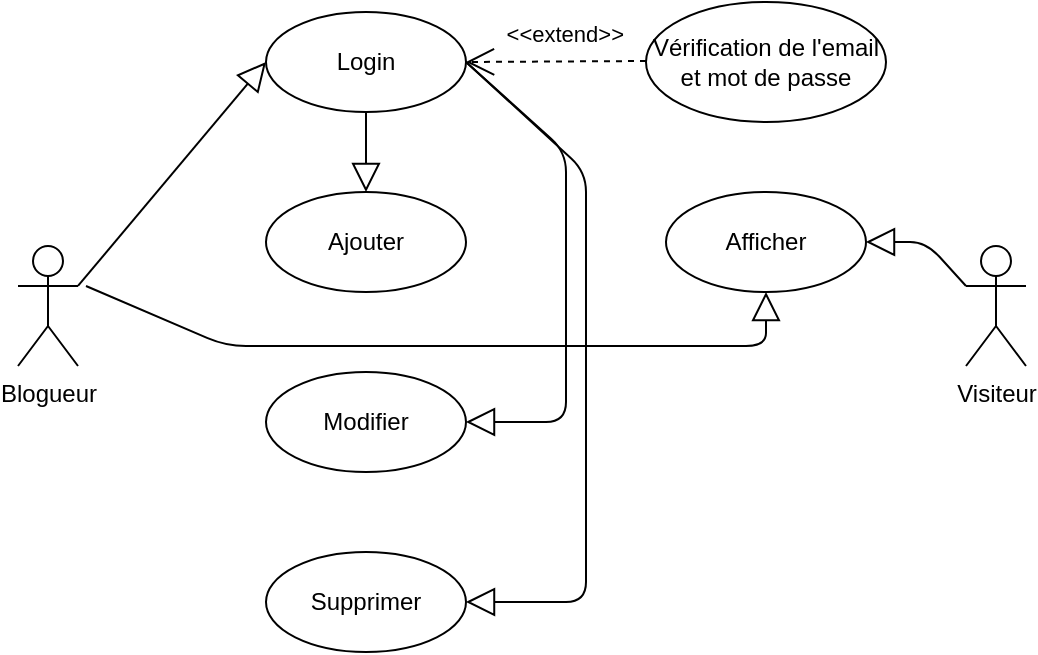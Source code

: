 <mxfile>
    <diagram id="RWqAvMXj2705urMsY8EL" name="Page-1">
        <mxGraphModel dx="990" dy="575" grid="1" gridSize="10" guides="1" tooltips="1" connect="1" arrows="1" fold="1" page="1" pageScale="1" pageWidth="827" pageHeight="1169" math="0" shadow="0">
            <root>
                <mxCell id="0"/>
                <mxCell id="1" parent="0"/>
                <mxCell id="2" value="Blogueur" style="shape=umlActor;html=1;verticalLabelPosition=bottom;verticalAlign=top;align=center;" parent="1" vertex="1">
                    <mxGeometry x="126" y="190" width="30" height="60" as="geometry"/>
                </mxCell>
                <mxCell id="3" value="Visiteur" style="shape=umlActor;html=1;verticalLabelPosition=bottom;verticalAlign=top;align=center;" parent="1" vertex="1">
                    <mxGeometry x="600" y="190" width="30" height="60" as="geometry"/>
                </mxCell>
                <mxCell id="4" value="Ajouter" style="ellipse;whiteSpace=wrap;html=1;" parent="1" vertex="1">
                    <mxGeometry x="250" y="163" width="100" height="50" as="geometry"/>
                </mxCell>
                <mxCell id="5" value="" style="edgeStyle=none;html=1;endArrow=block;endFill=0;endSize=12;verticalAlign=bottom;exitX=1;exitY=0.333;exitDx=0;exitDy=0;exitPerimeter=0;entryX=0;entryY=0.5;entryDx=0;entryDy=0;" parent="1" source="2" target="7" edge="1">
                    <mxGeometry width="160" relative="1" as="geometry">
                        <mxPoint x="420" y="300" as="sourcePoint"/>
                        <mxPoint x="580" y="300" as="targetPoint"/>
                    </mxGeometry>
                </mxCell>
                <mxCell id="7" value="Login" style="ellipse;whiteSpace=wrap;html=1;" parent="1" vertex="1">
                    <mxGeometry x="250" y="73" width="100" height="50" as="geometry"/>
                </mxCell>
                <mxCell id="8" value="Supprimer" style="ellipse;whiteSpace=wrap;html=1;" parent="1" vertex="1">
                    <mxGeometry x="250" y="343" width="100" height="50" as="geometry"/>
                </mxCell>
                <mxCell id="9" value="Modifier" style="ellipse;whiteSpace=wrap;html=1;" parent="1" vertex="1">
                    <mxGeometry x="250" y="253" width="100" height="50" as="geometry"/>
                </mxCell>
                <mxCell id="10" value="" style="edgeStyle=none;html=1;endArrow=block;endFill=0;endSize=12;verticalAlign=bottom;entryX=0.5;entryY=0;entryDx=0;entryDy=0;exitX=0.5;exitY=1;exitDx=0;exitDy=0;" parent="1" source="7" target="4" edge="1">
                    <mxGeometry width="160" relative="1" as="geometry">
                        <mxPoint x="300" y="133" as="sourcePoint"/>
                        <mxPoint x="304" y="163" as="targetPoint"/>
                    </mxGeometry>
                </mxCell>
                <mxCell id="12" value="" style="edgeStyle=none;html=1;endArrow=block;endFill=0;endSize=12;verticalAlign=bottom;exitX=1;exitY=0.5;exitDx=0;exitDy=0;entryX=1;entryY=0.5;entryDx=0;entryDy=0;" parent="1" source="7" target="9" edge="1">
                    <mxGeometry width="160" relative="1" as="geometry">
                        <mxPoint x="310" y="133" as="sourcePoint"/>
                        <mxPoint x="400" y="283" as="targetPoint"/>
                        <Array as="points">
                            <mxPoint x="400" y="143"/>
                            <mxPoint x="400" y="278"/>
                        </Array>
                    </mxGeometry>
                </mxCell>
                <mxCell id="13" value="" style="edgeStyle=none;html=1;endArrow=block;endFill=0;endSize=12;verticalAlign=bottom;exitX=1;exitY=0.5;exitDx=0;exitDy=0;entryX=1;entryY=0.5;entryDx=0;entryDy=0;" parent="1" source="7" target="8" edge="1">
                    <mxGeometry width="160" relative="1" as="geometry">
                        <mxPoint x="360" y="108" as="sourcePoint"/>
                        <mxPoint x="410" y="383" as="targetPoint"/>
                        <Array as="points">
                            <mxPoint x="410" y="153"/>
                            <mxPoint x="410" y="368"/>
                        </Array>
                    </mxGeometry>
                </mxCell>
                <mxCell id="15" value="Vérification de l'email et mot de passe" style="ellipse;whiteSpace=wrap;html=1;" parent="1" vertex="1">
                    <mxGeometry x="440" y="68" width="120" height="60" as="geometry"/>
                </mxCell>
                <mxCell id="17" value="&amp;lt;&amp;lt;extend&amp;gt;&amp;gt;" style="align=right;html=1;verticalAlign=bottom;rounded=0;labelBackgroundColor=none;endArrow=open;endSize=12;dashed=1;entryX=1;entryY=0.5;entryDx=0;entryDy=0;" parent="1" target="7" edge="1">
                    <mxGeometry x="-0.778" y="-5" relative="1" as="geometry">
                        <mxPoint x="360" y="98" as="targetPoint"/>
                        <mxPoint x="440" y="97.5" as="sourcePoint"/>
                        <mxPoint as="offset"/>
                    </mxGeometry>
                </mxCell>
                <mxCell id="20" value="Afficher" style="ellipse;whiteSpace=wrap;html=1;" parent="1" vertex="1">
                    <mxGeometry x="450" y="163" width="100" height="50" as="geometry"/>
                </mxCell>
                <mxCell id="22" value="" style="edgeStyle=none;html=1;endArrow=block;endFill=0;endSize=12;verticalAlign=bottom;entryX=1;entryY=0.5;entryDx=0;entryDy=0;exitX=0;exitY=0.333;exitDx=0;exitDy=0;exitPerimeter=0;" parent="1" source="3" target="20" edge="1">
                    <mxGeometry width="160" relative="1" as="geometry">
                        <mxPoint x="420" y="280" as="sourcePoint"/>
                        <mxPoint x="580" y="280" as="targetPoint"/>
                        <Array as="points">
                            <mxPoint x="580" y="188"/>
                        </Array>
                    </mxGeometry>
                </mxCell>
                <mxCell id="23" value="" style="edgeStyle=none;html=1;endArrow=block;endFill=0;endSize=12;verticalAlign=bottom;entryX=0.5;entryY=1;entryDx=0;entryDy=0;" parent="1" target="20" edge="1">
                    <mxGeometry width="160" relative="1" as="geometry">
                        <mxPoint x="160" y="210" as="sourcePoint"/>
                        <mxPoint x="500" y="240" as="targetPoint"/>
                        <Array as="points">
                            <mxPoint x="230" y="240"/>
                            <mxPoint x="500" y="240"/>
                        </Array>
                    </mxGeometry>
                </mxCell>
            </root>
        </mxGraphModel>
    </diagram>
</mxfile>